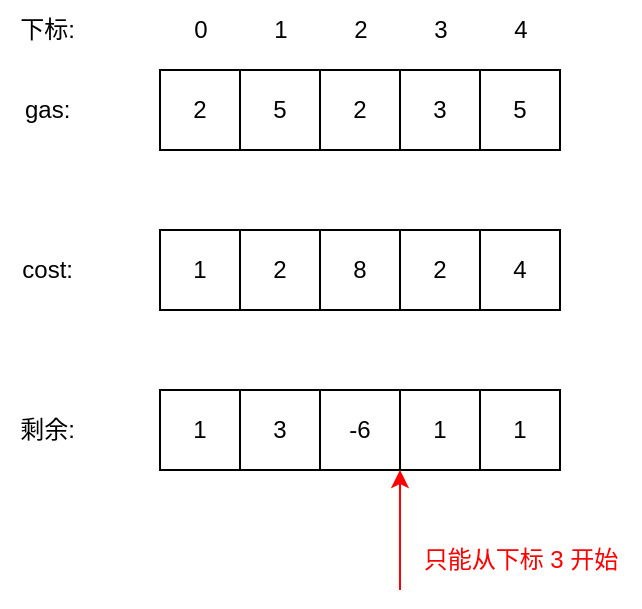 <mxfile>
    <diagram name="第 1 页" id="yxBr3j4RG8M3F4Viv71Z">
        <mxGraphModel dx="539" dy="676" grid="1" gridSize="10" guides="1" tooltips="1" connect="1" arrows="1" fold="1" page="1" pageScale="1" pageWidth="827" pageHeight="1169" math="0" shadow="0">
            <root>
                <mxCell id="0"/>
                <mxCell id="1" parent="0"/>
                <mxCell id="gwQJ1SV1d_xCx1_u1GKn-3" value="gas:&amp;nbsp;" style="text;html=1;align=center;verticalAlign=middle;resizable=0;points=[];autosize=1;strokeColor=none;fillColor=none;" parent="1" vertex="1">
                    <mxGeometry x="200" y="125" width="50" height="30" as="geometry"/>
                </mxCell>
                <mxCell id="gwQJ1SV1d_xCx1_u1GKn-5" value="2" style="whiteSpace=wrap;html=1;aspect=fixed;" parent="1" vertex="1">
                    <mxGeometry x="280" y="120" width="40" height="40" as="geometry"/>
                </mxCell>
                <mxCell id="gwQJ1SV1d_xCx1_u1GKn-6" value="5" style="whiteSpace=wrap;html=1;aspect=fixed;" parent="1" vertex="1">
                    <mxGeometry x="320" y="120" width="40" height="40" as="geometry"/>
                </mxCell>
                <mxCell id="gwQJ1SV1d_xCx1_u1GKn-7" value="2" style="whiteSpace=wrap;html=1;aspect=fixed;" parent="1" vertex="1">
                    <mxGeometry x="360" y="120" width="40" height="40" as="geometry"/>
                </mxCell>
                <mxCell id="gwQJ1SV1d_xCx1_u1GKn-8" value="3" style="whiteSpace=wrap;html=1;aspect=fixed;" parent="1" vertex="1">
                    <mxGeometry x="400" y="120" width="40" height="40" as="geometry"/>
                </mxCell>
                <mxCell id="gwQJ1SV1d_xCx1_u1GKn-9" value="5" style="whiteSpace=wrap;html=1;aspect=fixed;" parent="1" vertex="1">
                    <mxGeometry x="440" y="120" width="40" height="40" as="geometry"/>
                </mxCell>
                <mxCell id="gwQJ1SV1d_xCx1_u1GKn-11" value="0" style="text;html=1;align=center;verticalAlign=middle;resizable=0;points=[];autosize=1;strokeColor=none;fillColor=none;" parent="1" vertex="1">
                    <mxGeometry x="285" y="85" width="30" height="30" as="geometry"/>
                </mxCell>
                <mxCell id="gwQJ1SV1d_xCx1_u1GKn-12" value="1" style="text;html=1;align=center;verticalAlign=middle;resizable=0;points=[];autosize=1;strokeColor=none;fillColor=none;" parent="1" vertex="1">
                    <mxGeometry x="325" y="85" width="30" height="30" as="geometry"/>
                </mxCell>
                <mxCell id="gwQJ1SV1d_xCx1_u1GKn-13" value="2" style="text;html=1;align=center;verticalAlign=middle;resizable=0;points=[];autosize=1;strokeColor=none;fillColor=none;" parent="1" vertex="1">
                    <mxGeometry x="365" y="85" width="30" height="30" as="geometry"/>
                </mxCell>
                <mxCell id="gwQJ1SV1d_xCx1_u1GKn-14" value="3" style="text;html=1;align=center;verticalAlign=middle;resizable=0;points=[];autosize=1;strokeColor=none;fillColor=none;" parent="1" vertex="1">
                    <mxGeometry x="405" y="85" width="30" height="30" as="geometry"/>
                </mxCell>
                <mxCell id="gwQJ1SV1d_xCx1_u1GKn-15" value="4" style="text;html=1;align=center;verticalAlign=middle;resizable=0;points=[];autosize=1;strokeColor=none;fillColor=none;" parent="1" vertex="1">
                    <mxGeometry x="445" y="85" width="30" height="30" as="geometry"/>
                </mxCell>
                <mxCell id="gwQJ1SV1d_xCx1_u1GKn-28" value="cost:&amp;nbsp;" style="text;html=1;align=center;verticalAlign=middle;resizable=0;points=[];autosize=1;strokeColor=none;fillColor=none;" parent="1" vertex="1">
                    <mxGeometry x="200" y="205" width="50" height="30" as="geometry"/>
                </mxCell>
                <mxCell id="gwQJ1SV1d_xCx1_u1GKn-29" value="1" style="whiteSpace=wrap;html=1;aspect=fixed;" parent="1" vertex="1">
                    <mxGeometry x="280" y="200" width="40" height="40" as="geometry"/>
                </mxCell>
                <mxCell id="gwQJ1SV1d_xCx1_u1GKn-30" value="2" style="whiteSpace=wrap;html=1;aspect=fixed;" parent="1" vertex="1">
                    <mxGeometry x="320" y="200" width="40" height="40" as="geometry"/>
                </mxCell>
                <mxCell id="gwQJ1SV1d_xCx1_u1GKn-31" value="8" style="whiteSpace=wrap;html=1;aspect=fixed;" parent="1" vertex="1">
                    <mxGeometry x="360" y="200" width="40" height="40" as="geometry"/>
                </mxCell>
                <mxCell id="gwQJ1SV1d_xCx1_u1GKn-32" value="2" style="whiteSpace=wrap;html=1;aspect=fixed;" parent="1" vertex="1">
                    <mxGeometry x="400" y="200" width="40" height="40" as="geometry"/>
                </mxCell>
                <mxCell id="gwQJ1SV1d_xCx1_u1GKn-33" value="4" style="whiteSpace=wrap;html=1;aspect=fixed;" parent="1" vertex="1">
                    <mxGeometry x="440" y="200" width="40" height="40" as="geometry"/>
                </mxCell>
                <mxCell id="gwQJ1SV1d_xCx1_u1GKn-34" value="剩余:&amp;nbsp;" style="text;html=1;align=center;verticalAlign=middle;resizable=0;points=[];autosize=1;strokeColor=none;fillColor=none;" parent="1" vertex="1">
                    <mxGeometry x="200" y="285" width="50" height="30" as="geometry"/>
                </mxCell>
                <mxCell id="gwQJ1SV1d_xCx1_u1GKn-35" value="1" style="whiteSpace=wrap;html=1;aspect=fixed;" parent="1" vertex="1">
                    <mxGeometry x="280" y="280" width="40" height="40" as="geometry"/>
                </mxCell>
                <mxCell id="gwQJ1SV1d_xCx1_u1GKn-36" value="3" style="whiteSpace=wrap;html=1;aspect=fixed;" parent="1" vertex="1">
                    <mxGeometry x="320" y="280" width="40" height="40" as="geometry"/>
                </mxCell>
                <mxCell id="gwQJ1SV1d_xCx1_u1GKn-37" value="-6" style="whiteSpace=wrap;html=1;aspect=fixed;" parent="1" vertex="1">
                    <mxGeometry x="360" y="280" width="40" height="40" as="geometry"/>
                </mxCell>
                <mxCell id="gwQJ1SV1d_xCx1_u1GKn-38" value="1" style="whiteSpace=wrap;html=1;aspect=fixed;" parent="1" vertex="1">
                    <mxGeometry x="400" y="280" width="40" height="40" as="geometry"/>
                </mxCell>
                <mxCell id="gwQJ1SV1d_xCx1_u1GKn-39" value="1" style="whiteSpace=wrap;html=1;aspect=fixed;" parent="1" vertex="1">
                    <mxGeometry x="440" y="280" width="40" height="40" as="geometry"/>
                </mxCell>
                <mxCell id="gwQJ1SV1d_xCx1_u1GKn-40" value="下标:&amp;nbsp;" style="text;html=1;align=center;verticalAlign=middle;resizable=0;points=[];autosize=1;strokeColor=none;fillColor=none;" parent="1" vertex="1">
                    <mxGeometry x="200" y="85" width="50" height="30" as="geometry"/>
                </mxCell>
                <mxCell id="gwQJ1SV1d_xCx1_u1GKn-41" value="只能从下标 3 开始" style="text;html=1;align=center;verticalAlign=middle;resizable=0;points=[];autosize=1;strokeColor=none;fillColor=none;fontColor=#FF0000;" parent="1" vertex="1">
                    <mxGeometry x="400" y="350" width="120" height="30" as="geometry"/>
                </mxCell>
                <mxCell id="gwQJ1SV1d_xCx1_u1GKn-43" value="" style="endArrow=classic;html=1;rounded=0;fontColor=#FF0000;strokeColor=#FF0000;" parent="1" edge="1">
                    <mxGeometry width="50" height="50" relative="1" as="geometry">
                        <mxPoint x="400" y="380" as="sourcePoint"/>
                        <mxPoint x="400" y="320" as="targetPoint"/>
                    </mxGeometry>
                </mxCell>
            </root>
        </mxGraphModel>
    </diagram>
</mxfile>